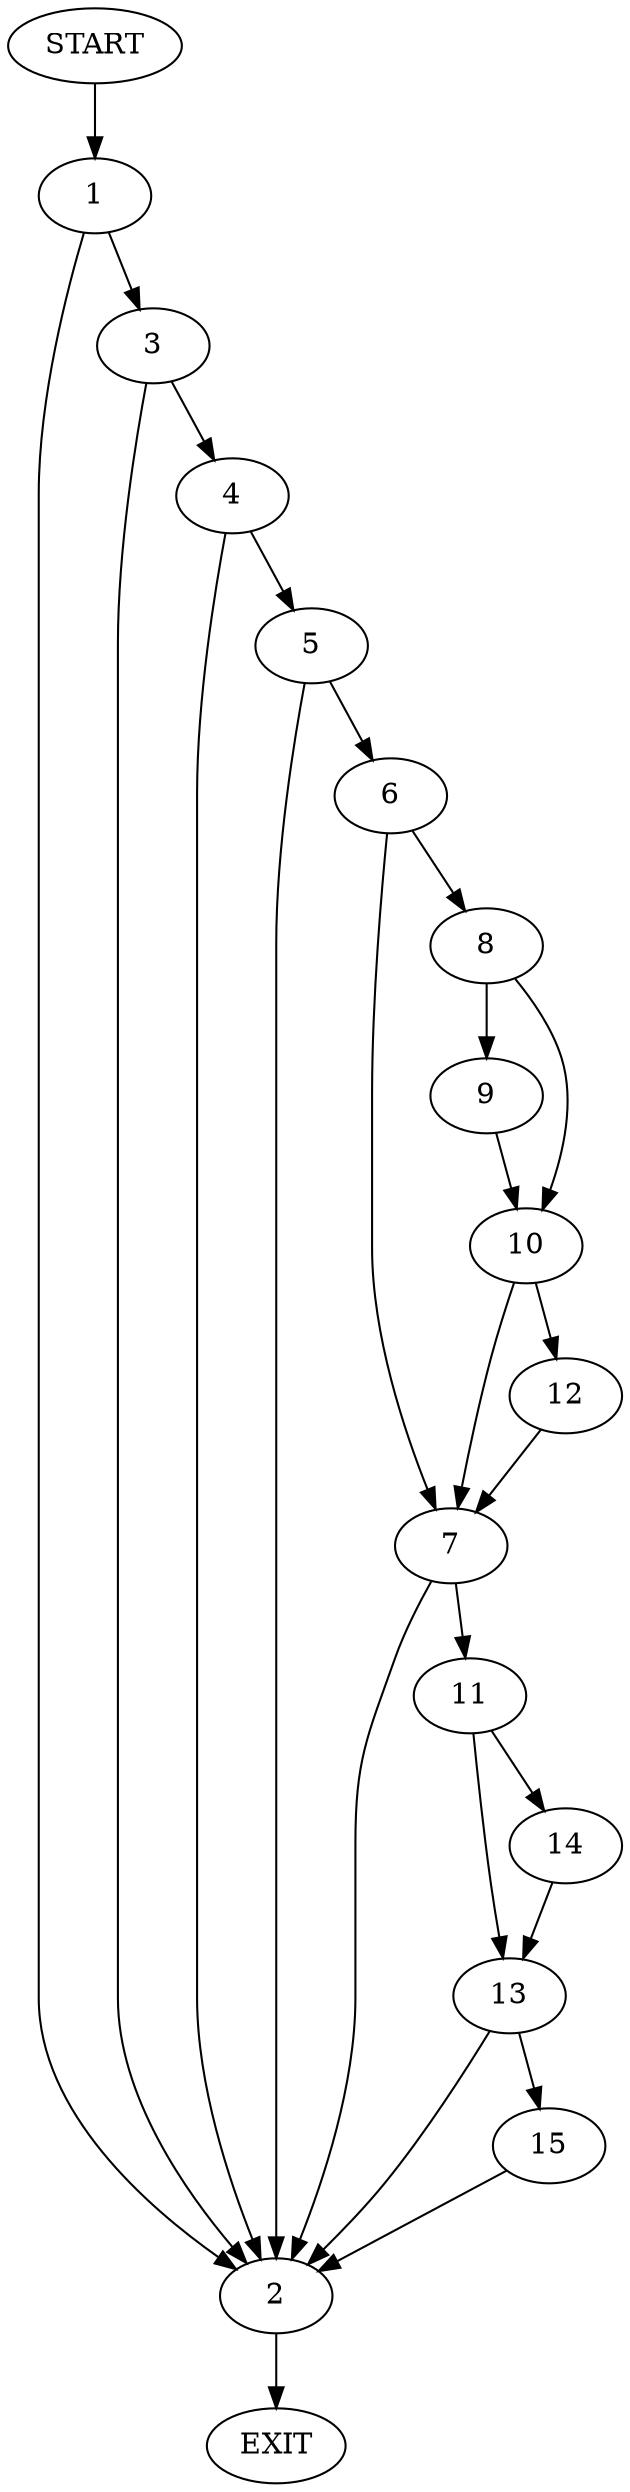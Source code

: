 digraph {
0 [label="START"]
16 [label="EXIT"]
0 -> 1
1 -> 2
1 -> 3
3 -> 2
3 -> 4
2 -> 16
4 -> 2
4 -> 5
5 -> 2
5 -> 6
6 -> 7
6 -> 8
8 -> 9
8 -> 10
7 -> 2
7 -> 11
10 -> 7
10 -> 12
9 -> 10
12 -> 7
11 -> 13
11 -> 14
13 -> 2
13 -> 15
14 -> 13
15 -> 2
}
